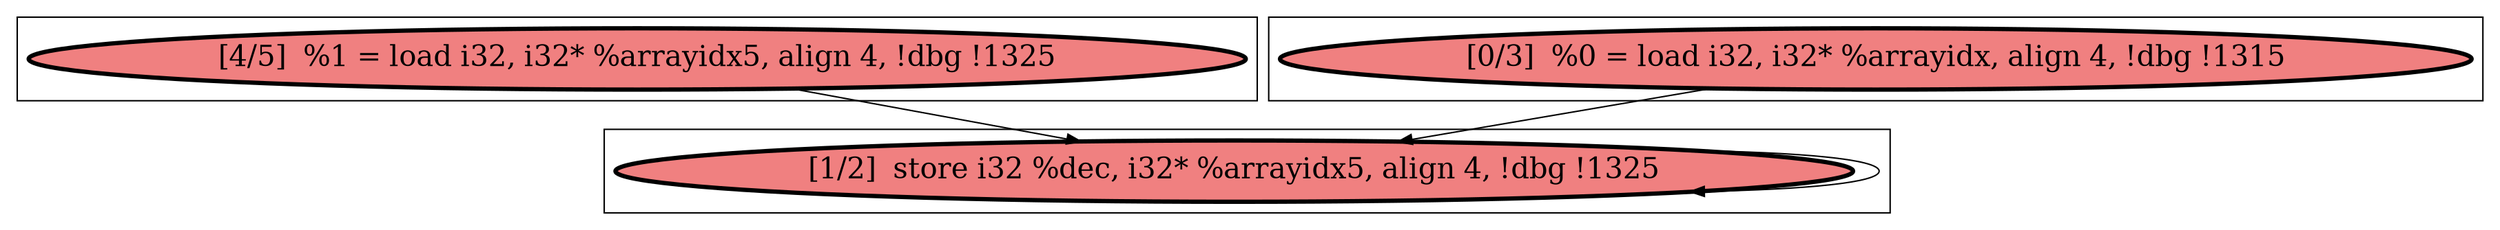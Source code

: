 
digraph G {



node13->node12 [ ]
node14->node12 [ ]
node12->node12 [ ]


subgraph cluster2 {


node14 [penwidth=3.0,fontsize=20,fillcolor=lightcoral,label="[0/3]  %0 = load i32, i32* %arrayidx, align 4, !dbg !1315",shape=ellipse,style=filled ]



}

subgraph cluster0 {


node12 [penwidth=3.0,fontsize=20,fillcolor=lightcoral,label="[1/2]  store i32 %dec, i32* %arrayidx5, align 4, !dbg !1325",shape=ellipse,style=filled ]



}

subgraph cluster1 {


node13 [penwidth=3.0,fontsize=20,fillcolor=lightcoral,label="[4/5]  %1 = load i32, i32* %arrayidx5, align 4, !dbg !1325",shape=ellipse,style=filled ]



}

}
